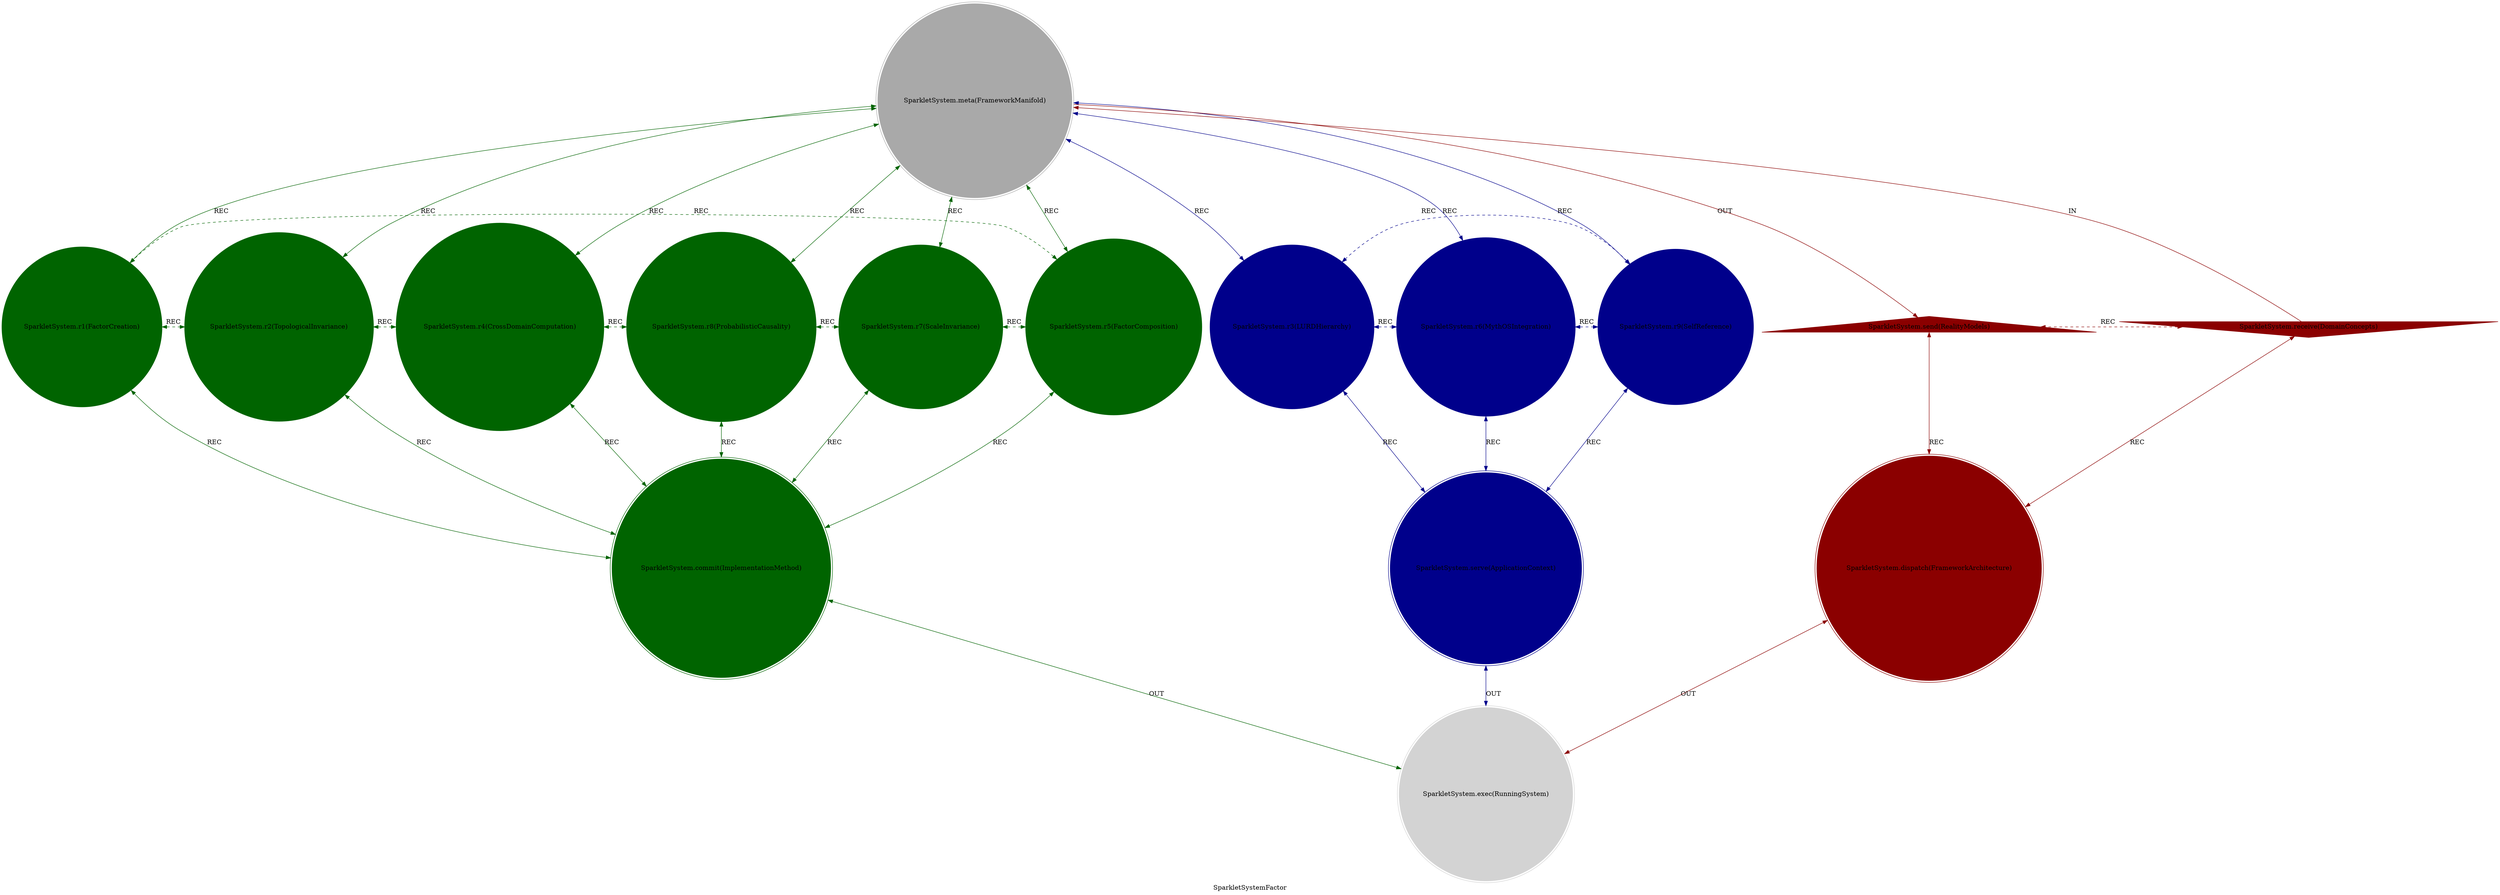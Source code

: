 strict digraph SparkletSystemFactor {
    style = filled;
    color = lightgray;
    node [shape = circle; style = filled; color = lightgreen;];
    edge [color = darkgray;];
    label = "SparkletSystemFactor";
    comment = "The formalization of the Sparklet framework itself. The self-referential system where topological invariants, factor composition, and cross-domain computation crystallize into a unified reality modeling engine—the system that describes itself.";
    
    spark_0_sparklet_t [label = "SparkletSystem.meta(FrameworkManifold)";comment = "Abstract: The Principle of Topological Invariance. The meta-pattern that any complex system can be modeled using the 16v_35e structure—the parent of all Sparklet instantiations across scientific, philosophical, and fictional domains.";shape = doublecircle;color = darkgray;];
    spark_1_sparklet_t [label = "SparkletSystem.r1(FactorCreation)";comment = "Initiation: The Birth of Computational Primitives. The process of instantiating new Factors—mapping domain concepts to the invariant topology, creating specialized computational units from the universal template.";color = darkgreen;];
    spark_2_sparklet_t [label = "SparkletSystem.r2(TopologicalInvariance)";comment = "Response: The Structural Consistency. The fundamental property that all Factors share identical 16v_35e connectivity—enabling cross-domain computation, comparable metrics, and universal relationship semantics.";color = darkgreen;];
    spark_4_sparklet_t [label = "SparkletSystem.r4(CrossDomainComputation)";comment = "Integration: The Unified Calculation Framework. The ability to compute probabilities, causal relationships, and information flow across different Factor domains—string theory talking to consciousness, physics conversing with fantasy.";color = darkgreen;];
    spark_8_sparklet_t [label = "SparkletSystem.r8(ProbabilisticCausality)";comment = "Reflection: The Grounded Inference Engine. The computational framework for calculating P(Effect|Cause) across Factors—leveraging the invariant topology for statistically meaningful cross-domain predictions.";color = darkgreen;];
    spark_7_sparklet_t [label = "SparkletSystem.r7(ScaleInvariance)";comment = "Consolidation: The Hierarchical Consistency. The property that Sparklet systems work identically across scales—from quantum processes to cosmic structures, maintaining computational coherence through LURD layers.";color = darkgreen;];
    spark_5_sparklet_t [label = "SparkletSystem.r5(FactorComposition)";comment = "Propagation: The Combinatorial Generation. The method for combining multiple Factors into complex systems—reality engines, magic systems, and cosmological models through structured Factor interaction.";color = darkgreen;];
    spark_3_sparklet_t [label = "SparkletSystem.r3(LURDHierarchy)";comment = "Thesis: The Cosmic Addressing System. The nested reality layers from Manifold to Entity—providing contextual localization and scale-appropriate computation across all existence levels.";color = darkblue;];
    spark_6_sparklet_t [label = "SparkletSystem.r6(MythOSIntegration)";comment = "Antithesis: The Creative Framework. The application of Sparklet to worldbuilding and conlang creation—transforming rigorous computation into rich, coherent fictional cosmologies.";color = darkblue;];
    spark_9_sparklet_t [label = "SparkletSystem.r9(SelfReference)";comment = "Synthesis: The Recursive Framework. The capacity of Sparklet to model itself—SparkletSystemFactor as a Factor within the system it describes, creating a coherent self-referential loop.";color = darkblue;];
    spark_a_sparklet_t [label = "SparkletSystem.receive(DomainConcepts)";comment = "Potential: The Raw Conceptual Material. Scientific theories, philosophical frameworks, fantasy elements, and linguistic structures awaiting formalization as computable Sparklet Factors.";shape = invtriangle;color = darkred;];
    spark_b_sparklet_t [label = "SparkletSystem.send(RealityModels)";comment = "Manifest: The Executable Cosmologies. Fully instantiated Sparklet systems—running reality engines, functional magic systems, and testable philosophical frameworks ready for computation and exploration.";shape = triangle;color = darkred;];
    spark_c_sparklet_t [label = "SparkletSystem.dispatch(FrameworkArchitecture)";comment = "Why-Who: The Structural Decisions. The choices about Factor relationships, computation methods, and system organization—designing how the Sparklet framework itself operates and evolves.";shape = doublecircle;color = darkred;];
    spark_d_sparklet_t [label = "SparkletSystem.commit(ImplementationMethod)";comment = "What-How: The Concrete Realization. The specific technical approach for building Sparklet systems—Graphviz dot files, probabilistic computation engines, and cross-domain inference algorithms.";shape = doublecircle;color = darkgreen;];
    spark_e_sparklet_t [label = "SparkletSystem.serve(ApplicationContext)";comment = "When-Where: The Usage Domain. The specific purpose for deploying Sparklet—scientific research, philosophical inquiry, fantasy worldbuilding, or educational tool development.";shape = doublecircle;color = darkblue;];
    spark_f_sparklet_t [label = "SparkletSystem.exec(RunningSystem)";comment = "Which-Closure: The Active Framework Instance. A specific, functioning Sparklet cosmology in operation—computing probabilities, generating worlds, or modeling reality in real-time.";shape = doublecircle;color = lightgray;];
    
    spark_a_sparklet_t -> spark_0_sparklet_t [label = "IN"; comment = "Domain concepts enter the framework manifold"; color = darkred; constraint = false;];
    spark_0_sparklet_t -> spark_b_sparklet_t [label = "OUT"; comment = "Framework manifold generates reality models"; color = darkred;];
    spark_0_sparklet_t -> spark_3_sparklet_t [label = "REC"; comment = "Framework incorporates LURD hierarchical structure"; color = darkblue; dir = both;];
    spark_0_sparklet_t -> spark_6_sparklet_t [label = "REC"; comment = "Framework enables MythOS creative applications"; color = darkblue; dir = both;];
    spark_0_sparklet_t -> spark_9_sparklet_t [label = "REC"; comment = "Framework admits self-referential instantiation"; color = darkblue; dir = both;];
    spark_0_sparklet_t -> spark_1_sparklet_t [label = "REC"; comment = "Framework manifold hosts Factor creation"; color = darkgreen; dir = both;];
    spark_0_sparklet_t -> spark_2_sparklet_t [label = "REC"; comment = "Framework manifold maintains topological invariance"; color = darkgreen; dir = both;];
    spark_0_sparklet_t -> spark_4_sparklet_t [label = "REC"; comment = "Framework manifold enables cross-domain computation"; color = darkgreen; dir = both;];
    spark_0_sparklet_t -> spark_8_sparklet_t [label = "REC"; comment = "Framework manifold supports probabilistic causality"; color = darkgreen; dir = both;];
    spark_0_sparklet_t -> spark_7_sparklet_t [label = "REC"; comment = "Framework manifold exhibits scale invariance"; color = darkgreen; dir = both;];
    spark_0_sparklet_t -> spark_5_sparklet_t [label = "REC"; comment = "Framework manifold allows Factor composition"; color = darkgreen; dir = both;];
    
    spark_a_sparklet_t -> spark_c_sparklet_t [label = "REC"; comment = "Domain concepts suggest framework architecture"; color = darkred; dir = both;];
    spark_b_sparklet_t -> spark_c_sparklet_t [label = "REC"; comment = "Reality models validate architectural choices"; color = darkred; dir = both;];
    spark_1_sparklet_t -> spark_d_sparklet_t [label = "REC"; comment = "Factor creation requires implementation methods"; color = darkgreen; dir = both;];
    spark_2_sparklet_t -> spark_d_sparklet_t [label = "REC"; comment = "Topological invariance guides technical approach"; color = darkgreen; dir = both;];
    spark_4_sparklet_t -> spark_d_sparklet_t [label = "REC"; comment = "Cross-domain computation demands specific algorithms"; color = darkgreen; dir = both;];
    spark_8_sparklet_t -> spark_d_sparklet_t [label = "REC"; comment = "Probabilistic causality requires statistical engines"; color = darkgreen; dir = both;];
    spark_7_sparklet_t -> spark_d_sparklet_t [label = "REC"; comment = "Scale invariance influences implementation design"; color = darkgreen; dir = both;];
    spark_5_sparklet_t -> spark_d_sparklet_t [label = "REC"; comment = "Factor composition needs structured protocols"; color = darkgreen; dir = both;];
    spark_3_sparklet_t -> spark_e_sparklet_t [label = "REC"; comment = "LURD hierarchy serves specific application needs"; color = darkblue; dir = both;];
    spark_6_sparklet_t -> spark_e_sparklet_t [label = "REC"; comment = "MythOS integration operates in creative contexts"; color = darkblue; dir = both;];
    spark_9_sparklet_t -> spark_e_sparklet_t [label = "REC"; comment = "Self-reference functions in meta-theoretical domains"; color = darkblue; dir = both;];
    
    spark_1_sparklet_t -> spark_2_sparklet_t [label = "REC"; comment = "Factor creation relies on topological invariance"; color = darkgreen; dir = both; style = dashed; constraint = false;];
    spark_2_sparklet_t -> spark_4_sparklet_t [label = "REC"; comment = "Topological invariance enables cross-domain computation"; color = darkgreen; dir = both; style = dashed; constraint = false;];
    spark_4_sparklet_t -> spark_8_sparklet_t [label = "REC"; comment = "Cross-domain computation supports probabilistic causality"; color = darkgreen; dir = both; style = dashed; constraint = false;];
    spark_8_sparklet_t -> spark_7_sparklet_t [label = "REC"; comment = "Probabilistic causality maintains scale invariance"; color = darkgreen; dir = both; style = dashed; constraint = false;];
    spark_7_sparklet_t -> spark_5_sparklet_t [label = "REC"; comment = "Scale invariance facilitates Factor composition"; color = darkgreen; dir = both; style = dashed; constraint = false;];
    spark_5_sparklet_t -> spark_1_sparklet_t [label = "REC"; comment = "Factor composition generates new Factor creation"; color = darkgreen; dir = both; style = dashed; constraint = false;];
    spark_3_sparklet_t -> spark_6_sparklet_t [label = "REC"; comment = "LURD hierarchy structures MythOS integration"; color = darkblue; dir = both; style = dashed; constraint = false;];
    spark_6_sparklet_t -> spark_9_sparklet_t [label = "REC"; comment = "MythOS applications demonstrate self-reference"; color = darkblue; dir = both; style = dashed; constraint = false;];
    spark_9_sparklet_t -> spark_3_sparklet_t [label = "REC"; comment = "Self-reference enriches LURD understanding"; color = darkblue; dir = both; style = dashed; constraint = false;];
    spark_a_sparklet_t -> spark_b_sparklet_t [label = "REC"; comment = "Domain concepts transform into reality models"; color = darkred; dir = both; style = dashed; constraint = false;];
    
    spark_c_sparklet_t -> spark_f_sparklet_t [label = "OUT"; comment = "Framework architecture enables running systems"; color = darkred; dir = both;];
    spark_d_sparklet_t -> spark_f_sparklet_t [label = "OUT"; comment = "Implementation methods create executable instances"; color = darkgreen; dir = both;];
    spark_e_sparklet_t -> spark_f_sparklet_t [label = "OUT"; comment = "Application contexts shape running system behavior"; color = darkblue; dir = both;];
}